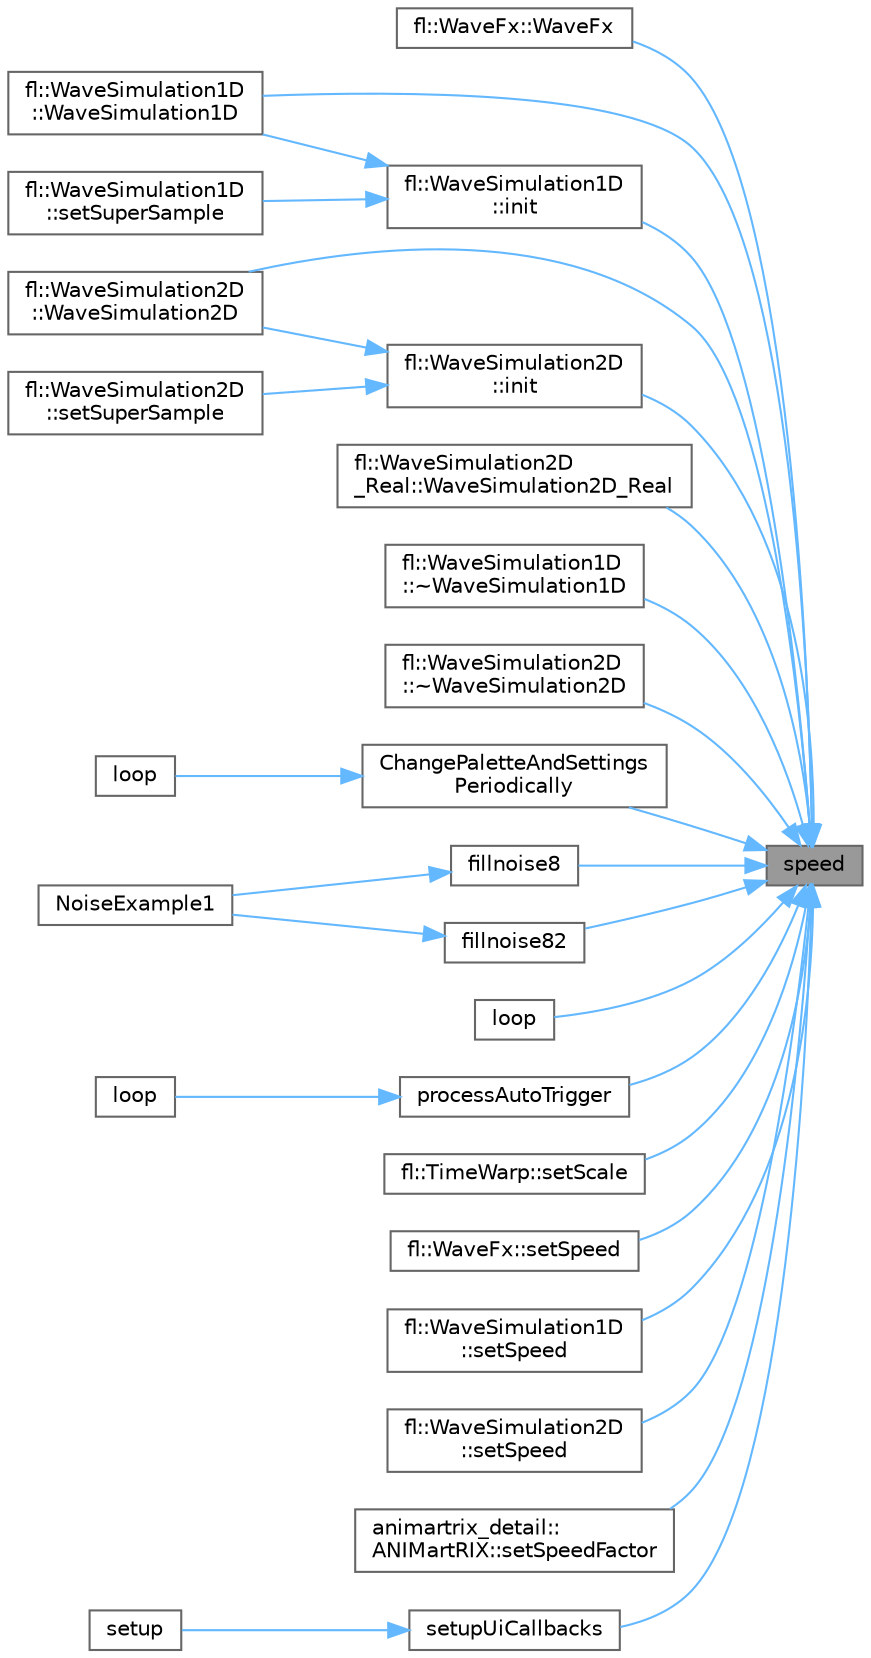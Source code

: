 digraph "speed"
{
 // INTERACTIVE_SVG=YES
 // LATEX_PDF_SIZE
  bgcolor="transparent";
  edge [fontname=Helvetica,fontsize=10,labelfontname=Helvetica,labelfontsize=10];
  node [fontname=Helvetica,fontsize=10,shape=box,height=0.2,width=0.4];
  rankdir="RL";
  Node1 [id="Node000001",label="speed",height=0.2,width=0.4,color="gray40", fillcolor="grey60", style="filled", fontcolor="black",tooltip=" "];
  Node1 -> Node2 [id="edge1_Node000001_Node000002",dir="back",color="steelblue1",style="solid",tooltip=" "];
  Node2 [id="Node000002",label="fl::WaveFx::WaveFx",height=0.2,width=0.4,color="grey40", fillcolor="white", style="filled",URL="$d6/d5f/classfl_1_1_wave_fx_a3b178e616d310ad0fb2dfd9f0960a8e3.html#a3b178e616d310ad0fb2dfd9f0960a8e3",tooltip=" "];
  Node1 -> Node3 [id="edge2_Node000001_Node000003",dir="back",color="steelblue1",style="solid",tooltip=" "];
  Node3 [id="Node000003",label="fl::WaveSimulation1D\l::WaveSimulation1D",height=0.2,width=0.4,color="grey40", fillcolor="white", style="filled",URL="$d8/dc1/classfl_1_1_wave_simulation1_d_a4c78a9c1264f378d332f374a68ffa948.html#a4c78a9c1264f378d332f374a68ffa948",tooltip=" "];
  Node1 -> Node4 [id="edge3_Node000001_Node000004",dir="back",color="steelblue1",style="solid",tooltip=" "];
  Node4 [id="Node000004",label="fl::WaveSimulation2D\l::WaveSimulation2D",height=0.2,width=0.4,color="grey40", fillcolor="white", style="filled",URL="$da/d47/classfl_1_1_wave_simulation2_d_ad9f49be51ee4dcb5449e728e1701320b.html#ad9f49be51ee4dcb5449e728e1701320b",tooltip=" "];
  Node1 -> Node5 [id="edge4_Node000001_Node000005",dir="back",color="steelblue1",style="solid",tooltip=" "];
  Node5 [id="Node000005",label="fl::WaveSimulation2D\l_Real::WaveSimulation2D_Real",height=0.2,width=0.4,color="grey40", fillcolor="white", style="filled",URL="$d5/d94/classfl_1_1_wave_simulation2_d___real_ad53823ce21d1814061c18fbd870d31fd.html#ad53823ce21d1814061c18fbd870d31fd",tooltip=" "];
  Node1 -> Node6 [id="edge5_Node000001_Node000006",dir="back",color="steelblue1",style="solid",tooltip=" "];
  Node6 [id="Node000006",label="fl::WaveSimulation1D\l::~WaveSimulation1D",height=0.2,width=0.4,color="grey40", fillcolor="white", style="filled",URL="$d8/dc1/classfl_1_1_wave_simulation1_d_a6a11fb4df651de8708251bbe64f91ed2.html#a6a11fb4df651de8708251bbe64f91ed2",tooltip=" "];
  Node1 -> Node7 [id="edge6_Node000001_Node000007",dir="back",color="steelblue1",style="solid",tooltip=" "];
  Node7 [id="Node000007",label="fl::WaveSimulation2D\l::~WaveSimulation2D",height=0.2,width=0.4,color="grey40", fillcolor="white", style="filled",URL="$da/d47/classfl_1_1_wave_simulation2_d_ad79306b5c966cc515aea5db1a6257113.html#ad79306b5c966cc515aea5db1a6257113",tooltip=" "];
  Node1 -> Node8 [id="edge7_Node000001_Node000008",dir="back",color="steelblue1",style="solid",tooltip=" "];
  Node8 [id="Node000008",label="ChangePaletteAndSettings\lPeriodically",height=0.2,width=0.4,color="grey40", fillcolor="white", style="filled",URL="$da/dda/_noise_plus_palette_8ino_a2985d4b1841f40d48227c9b68cdfd2e6.html#a2985d4b1841f40d48227c9b68cdfd2e6",tooltip=" "];
  Node8 -> Node9 [id="edge8_Node000008_Node000009",dir="back",color="steelblue1",style="solid",tooltip=" "];
  Node9 [id="Node000009",label="loop",height=0.2,width=0.4,color="grey40", fillcolor="white", style="filled",URL="$da/dda/_noise_plus_palette_8ino_afe461d27b9c48d5921c00d521181f12f.html#afe461d27b9c48d5921c00d521181f12f",tooltip=" "];
  Node1 -> Node10 [id="edge9_Node000001_Node000010",dir="back",color="steelblue1",style="solid",tooltip=" "];
  Node10 [id="Node000010",label="fillnoise8",height=0.2,width=0.4,color="grey40", fillcolor="white", style="filled",URL="$d6/d43/funky_8cpp_a695b396822bbfb2d9b29c121cf13e8f3.html#a695b396822bbfb2d9b29c121cf13e8f3",tooltip=" "];
  Node10 -> Node11 [id="edge10_Node000010_Node000011",dir="back",color="steelblue1",style="solid",tooltip=" "];
  Node11 [id="Node000011",label="NoiseExample1",height=0.2,width=0.4,color="grey40", fillcolor="white", style="filled",URL="$d6/d43/funky_8cpp_a7a6d050a5dd4ae0a1c3feef397f34959.html#a7a6d050a5dd4ae0a1c3feef397f34959",tooltip=" "];
  Node1 -> Node12 [id="edge11_Node000001_Node000012",dir="back",color="steelblue1",style="solid",tooltip=" "];
  Node12 [id="Node000012",label="fillnoise82",height=0.2,width=0.4,color="grey40", fillcolor="white", style="filled",URL="$d6/d43/funky_8cpp_a860ae8fa7d0d81ee588154f8304240b9.html#a860ae8fa7d0d81ee588154f8304240b9",tooltip=" "];
  Node12 -> Node11 [id="edge12_Node000012_Node000011",dir="back",color="steelblue1",style="solid",tooltip=" "];
  Node1 -> Node13 [id="edge13_Node000001_Node000013",dir="back",color="steelblue1",style="solid",tooltip=" "];
  Node13 [id="Node000013",label="fl::WaveSimulation1D\l::init",height=0.2,width=0.4,color="grey40", fillcolor="white", style="filled",URL="$d8/dc1/classfl_1_1_wave_simulation1_d_a3ab2c8847e1566562d50bbc8e7e663af.html#a3ab2c8847e1566562d50bbc8e7e663af",tooltip=" "];
  Node13 -> Node3 [id="edge14_Node000013_Node000003",dir="back",color="steelblue1",style="solid",tooltip=" "];
  Node13 -> Node14 [id="edge15_Node000013_Node000014",dir="back",color="steelblue1",style="solid",tooltip=" "];
  Node14 [id="Node000014",label="fl::WaveSimulation1D\l::setSuperSample",height=0.2,width=0.4,color="grey40", fillcolor="white", style="filled",URL="$d8/dc1/classfl_1_1_wave_simulation1_d_a960e0ff2b90bd9f22d0641c6c78e14f0.html#a960e0ff2b90bd9f22d0641c6c78e14f0",tooltip=" "];
  Node1 -> Node15 [id="edge16_Node000001_Node000015",dir="back",color="steelblue1",style="solid",tooltip=" "];
  Node15 [id="Node000015",label="fl::WaveSimulation2D\l::init",height=0.2,width=0.4,color="grey40", fillcolor="white", style="filled",URL="$da/d47/classfl_1_1_wave_simulation2_d_a245ddb20d194c237ca308fdd8487805c.html#a245ddb20d194c237ca308fdd8487805c",tooltip=" "];
  Node15 -> Node4 [id="edge17_Node000015_Node000004",dir="back",color="steelblue1",style="solid",tooltip=" "];
  Node15 -> Node16 [id="edge18_Node000015_Node000016",dir="back",color="steelblue1",style="solid",tooltip=" "];
  Node16 [id="Node000016",label="fl::WaveSimulation2D\l::setSuperSample",height=0.2,width=0.4,color="grey40", fillcolor="white", style="filled",URL="$da/d47/classfl_1_1_wave_simulation2_d_a018b582b7a5830a2bdafdc52a4cd39d9.html#a018b582b7a5830a2bdafdc52a4cd39d9",tooltip=" "];
  Node1 -> Node17 [id="edge19_Node000001_Node000017",dir="back",color="steelblue1",style="solid",tooltip=" "];
  Node17 [id="Node000017",label="loop",height=0.2,width=0.4,color="grey40", fillcolor="white", style="filled",URL="$d7/dd3/wasm_8ino_afe461d27b9c48d5921c00d521181f12f.html#afe461d27b9c48d5921c00d521181f12f",tooltip=" "];
  Node1 -> Node18 [id="edge20_Node000001_Node000018",dir="back",color="steelblue1",style="solid",tooltip=" "];
  Node18 [id="Node000018",label="processAutoTrigger",height=0.2,width=0.4,color="grey40", fillcolor="white", style="filled",URL="$dd/d10/_fx_wave2d_8ino_a861547b83e4a6aa092de815fca8219e8.html#a861547b83e4a6aa092de815fca8219e8",tooltip=" "];
  Node18 -> Node19 [id="edge21_Node000018_Node000019",dir="back",color="steelblue1",style="solid",tooltip=" "];
  Node19 [id="Node000019",label="loop",height=0.2,width=0.4,color="grey40", fillcolor="white", style="filled",URL="$dd/d10/_fx_wave2d_8ino_afe461d27b9c48d5921c00d521181f12f.html#afe461d27b9c48d5921c00d521181f12f",tooltip=" "];
  Node1 -> Node20 [id="edge22_Node000001_Node000020",dir="back",color="steelblue1",style="solid",tooltip=" "];
  Node20 [id="Node000020",label="fl::TimeWarp::setScale",height=0.2,width=0.4,color="grey40", fillcolor="white", style="filled",URL="$d4/d3d/classfl_1_1_time_warp_ab7dc3639400c0aea38d1e5b936cfbbfe.html#ab7dc3639400c0aea38d1e5b936cfbbfe",tooltip=" "];
  Node1 -> Node21 [id="edge23_Node000001_Node000021",dir="back",color="steelblue1",style="solid",tooltip=" "];
  Node21 [id="Node000021",label="fl::WaveFx::setSpeed",height=0.2,width=0.4,color="grey40", fillcolor="white", style="filled",URL="$d6/d5f/classfl_1_1_wave_fx_a3d8f396b7d4f31a8c7a9c637fd7da6d0.html#a3d8f396b7d4f31a8c7a9c637fd7da6d0",tooltip=" "];
  Node1 -> Node22 [id="edge24_Node000001_Node000022",dir="back",color="steelblue1",style="solid",tooltip=" "];
  Node22 [id="Node000022",label="fl::WaveSimulation1D\l::setSpeed",height=0.2,width=0.4,color="grey40", fillcolor="white", style="filled",URL="$d8/dc1/classfl_1_1_wave_simulation1_d_a781f25200cd526c8496e748e3b0266a3.html#a781f25200cd526c8496e748e3b0266a3",tooltip=" "];
  Node1 -> Node23 [id="edge25_Node000001_Node000023",dir="back",color="steelblue1",style="solid",tooltip=" "];
  Node23 [id="Node000023",label="fl::WaveSimulation2D\l::setSpeed",height=0.2,width=0.4,color="grey40", fillcolor="white", style="filled",URL="$da/d47/classfl_1_1_wave_simulation2_d_a614a159f66c77408c1cfedbd8644784c.html#a614a159f66c77408c1cfedbd8644784c",tooltip=" "];
  Node1 -> Node24 [id="edge26_Node000001_Node000024",dir="back",color="steelblue1",style="solid",tooltip=" "];
  Node24 [id="Node000024",label="animartrix_detail::\lANIMartRIX::setSpeedFactor",height=0.2,width=0.4,color="grey40", fillcolor="white", style="filled",URL="$df/d5e/classanimartrix__detail_1_1_a_n_i_mart_r_i_x_aaab8224846f4a1e0649148008c65a3e1.html#aaab8224846f4a1e0649148008c65a3e1",tooltip="Set the Speed Factor 0.1 to 10 - 1 for original speed."];
  Node1 -> Node25 [id="edge27_Node000001_Node000025",dir="back",color="steelblue1",style="solid",tooltip=" "];
  Node25 [id="Node000025",label="setupUiCallbacks",height=0.2,width=0.4,color="grey40", fillcolor="white", style="filled",URL="$da/d05/_bilinear_compression_8ino_a893c59eb458bea800b5e5e5c1bf57fcd.html#a893c59eb458bea800b5e5e5c1bf57fcd",tooltip=" "];
  Node25 -> Node26 [id="edge28_Node000025_Node000026",dir="back",color="steelblue1",style="solid",tooltip=" "];
  Node26 [id="Node000026",label="setup",height=0.2,width=0.4,color="grey40", fillcolor="white", style="filled",URL="$da/d05/_bilinear_compression_8ino_a4fc01d736fe50cf5b977f755b675f11d.html#a4fc01d736fe50cf5b977f755b675f11d",tooltip=" "];
}
